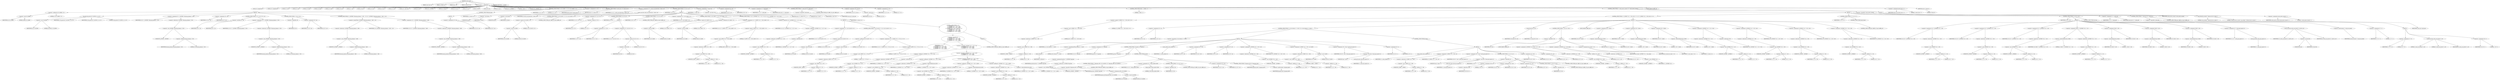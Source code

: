 digraph cache_insert {  
"1000126" [label = "(METHOD,cache_insert)" ]
"1000127" [label = "(PARAM,const char *a1)" ]
"1000128" [label = "(PARAM,_DWORD *a2)" ]
"1000129" [label = "(PARAM,time_t a3)" ]
"1000130" [label = "(PARAM,unsigned int a4)" ]
"1000131" [label = "(PARAM,int a5)" ]
"1000132" [label = "(BLOCK,,)" ]
"1000133" [label = "(LOCAL,v9: unsigned int)" ]
"1000134" [label = "(LOCAL,v10: unsigned int)" ]
"1000135" [label = "(LOCAL,v11: int)" ]
"1000136" [label = "(LOCAL,v12: int)" ]
"1000137" [label = "(LOCAL,v13: bool)" ]
"1000138" [label = "(LOCAL,v14: bool)" ]
"1000139" [label = "(LOCAL,v15: bool)" ]
"1000140" [label = "(LOCAL,v16: int)" ]
"1000141" [label = "(LOCAL,v17: int)" ]
"1000142" [label = "(LOCAL,v18: int)" ]
"1000143" [label = "(LOCAL,v19: int)" ]
"1000144" [label = "(LOCAL,v20: int)" ]
"1000145" [label = "(LOCAL,v21: int)" ]
"1000146" [label = "(LOCAL,v22: const char *)" ]
"1000147" [label = "(LOCAL,v23: int)" ]
"1000148" [label = "(LOCAL,v24: _DWORD *)" ]
"1000149" [label = "(LOCAL,v25: time_t)" ]
"1000150" [label = "(LOCAL,v26: char *)" ]
"1000151" [label = "(LOCAL,v28: int)" ]
"1000152" [label = "(LOCAL,v29: int)" ]
"1000153" [label = "(LOCAL,v30: int)" ]
"1000154" [label = "(LOCAL,v31: int)" ]
"1000155" [label = "(LOCAL,v32: _DWORD *)" ]
"1000156" [label = "(LOCAL,s: char *)" ]
"1000157" [label = "(LOCAL,v34: _DWORD [ 12 ])" ]
"1000158" [label = "(CONTROL_STRUCTURE,if ( (a5 & 0x980) != 0 ),if ( (a5 & 0x980) != 0 ))" ]
"1000159" [label = "(<operator>.notEquals,(a5 & 0x980) != 0)" ]
"1000160" [label = "(<operator>.and,a5 & 0x980)" ]
"1000161" [label = "(IDENTIFIER,a5,a5 & 0x980)" ]
"1000162" [label = "(LITERAL,0x980,a5 & 0x980)" ]
"1000163" [label = "(LITERAL,0,(a5 & 0x980) != 0)" ]
"1000164" [label = "(BLOCK,,)" ]
"1000165" [label = "(log_query,log_query(a5 | 0x10000, a1, a2, 0))" ]
"1000166" [label = "(<operator>.or,a5 | 0x10000)" ]
"1000167" [label = "(IDENTIFIER,a5,a5 | 0x10000)" ]
"1000168" [label = "(LITERAL,0x10000,a5 | 0x10000)" ]
"1000169" [label = "(IDENTIFIER,a1,log_query(a5 | 0x10000, a1, a2, 0))" ]
"1000170" [label = "(IDENTIFIER,a2,log_query(a5 | 0x10000, a1, a2, 0))" ]
"1000171" [label = "(LITERAL,0,log_query(a5 | 0x10000, a1, a2, 0))" ]
"1000172" [label = "(<operator>.assignment,v9 = *(_DWORD *)(dnsmasq_daemon + 252))" ]
"1000173" [label = "(IDENTIFIER,v9,v9 = *(_DWORD *)(dnsmasq_daemon + 252))" ]
"1000174" [label = "(<operator>.indirection,*(_DWORD *)(dnsmasq_daemon + 252))" ]
"1000175" [label = "(<operator>.cast,(_DWORD *)(dnsmasq_daemon + 252))" ]
"1000176" [label = "(UNKNOWN,_DWORD *,_DWORD *)" ]
"1000177" [label = "(<operator>.addition,dnsmasq_daemon + 252)" ]
"1000178" [label = "(IDENTIFIER,dnsmasq_daemon,dnsmasq_daemon + 252)" ]
"1000179" [label = "(LITERAL,252,dnsmasq_daemon + 252)" ]
"1000180" [label = "(<operator>.assignment,v10 = a4)" ]
"1000181" [label = "(IDENTIFIER,v10,v10 = a4)" ]
"1000182" [label = "(IDENTIFIER,a4,v10 = a4)" ]
"1000183" [label = "(CONTROL_STRUCTURE,if ( v9 < a4 ),if ( v9 < a4 ))" ]
"1000184" [label = "(<operator>.lessThan,v9 < a4)" ]
"1000185" [label = "(IDENTIFIER,v9,v9 < a4)" ]
"1000186" [label = "(IDENTIFIER,a4,v9 < a4)" ]
"1000187" [label = "(<operator>.assignment,v10 = *(_DWORD *)(dnsmasq_daemon + 252))" ]
"1000188" [label = "(IDENTIFIER,v10,v10 = *(_DWORD *)(dnsmasq_daemon + 252))" ]
"1000189" [label = "(<operator>.indirection,*(_DWORD *)(dnsmasq_daemon + 252))" ]
"1000190" [label = "(<operator>.cast,(_DWORD *)(dnsmasq_daemon + 252))" ]
"1000191" [label = "(UNKNOWN,_DWORD *,_DWORD *)" ]
"1000192" [label = "(<operator>.addition,dnsmasq_daemon + 252)" ]
"1000193" [label = "(IDENTIFIER,dnsmasq_daemon,dnsmasq_daemon + 252)" ]
"1000194" [label = "(LITERAL,252,dnsmasq_daemon + 252)" ]
"1000195" [label = "(CONTROL_STRUCTURE,if ( !v9 ),if ( !v9 ))" ]
"1000196" [label = "(<operator>.logicalNot,!v9)" ]
"1000197" [label = "(IDENTIFIER,v9,!v9)" ]
"1000198" [label = "(<operator>.assignment,v10 = a4)" ]
"1000199" [label = "(IDENTIFIER,v10,v10 = a4)" ]
"1000200" [label = "(IDENTIFIER,a4,v10 = a4)" ]
"1000201" [label = "(CONTROL_STRUCTURE,if ( *(_DWORD *)(dnsmasq_daemon + 248) > v10 ),if ( *(_DWORD *)(dnsmasq_daemon + 248) > v10 ))" ]
"1000202" [label = "(<operator>.greaterThan,*(_DWORD *)(dnsmasq_daemon + 248) > v10)" ]
"1000203" [label = "(<operator>.indirection,*(_DWORD *)(dnsmasq_daemon + 248))" ]
"1000204" [label = "(<operator>.cast,(_DWORD *)(dnsmasq_daemon + 248))" ]
"1000205" [label = "(UNKNOWN,_DWORD *,_DWORD *)" ]
"1000206" [label = "(<operator>.addition,dnsmasq_daemon + 248)" ]
"1000207" [label = "(IDENTIFIER,dnsmasq_daemon,dnsmasq_daemon + 248)" ]
"1000208" [label = "(LITERAL,248,dnsmasq_daemon + 248)" ]
"1000209" [label = "(IDENTIFIER,v10,*(_DWORD *)(dnsmasq_daemon + 248) > v10)" ]
"1000210" [label = "(<operator>.assignment,v10 = *(_DWORD *)(dnsmasq_daemon + 248))" ]
"1000211" [label = "(IDENTIFIER,v10,v10 = *(_DWORD *)(dnsmasq_daemon + 248))" ]
"1000212" [label = "(<operator>.indirection,*(_DWORD *)(dnsmasq_daemon + 248))" ]
"1000213" [label = "(<operator>.cast,(_DWORD *)(dnsmasq_daemon + 248))" ]
"1000214" [label = "(UNKNOWN,_DWORD *,_DWORD *)" ]
"1000215" [label = "(<operator>.addition,dnsmasq_daemon + 248)" ]
"1000216" [label = "(IDENTIFIER,dnsmasq_daemon,dnsmasq_daemon + 248)" ]
"1000217" [label = "(LITERAL,248,dnsmasq_daemon + 248)" ]
"1000218" [label = "(CONTROL_STRUCTURE,else,else)" ]
"1000219" [label = "(BLOCK,,)" ]
"1000220" [label = "(<operator>.assignment,v10 = a4)" ]
"1000221" [label = "(IDENTIFIER,v10,v10 = a4)" ]
"1000222" [label = "(IDENTIFIER,a4,v10 = a4)" ]
"1000223" [label = "(<operator>.assignment,v11 = 0)" ]
"1000224" [label = "(IDENTIFIER,v11,v11 = 0)" ]
"1000225" [label = "(LITERAL,0,v11 = 0)" ]
"1000226" [label = "(CONTROL_STRUCTURE,if ( insert_error ),if ( insert_error ))" ]
"1000227" [label = "(IDENTIFIER,insert_error,if ( insert_error ))" ]
"1000228" [label = "(RETURN,return v11;,return v11;)" ]
"1000229" [label = "(IDENTIFIER,v11,return v11;)" ]
"1000230" [label = "(<operator>.assignment,v12 = cache_scan_free((int)a1, (int)a2, a3))" ]
"1000231" [label = "(IDENTIFIER,v12,v12 = cache_scan_free((int)a1, (int)a2, a3))" ]
"1000232" [label = "(cache_scan_free,cache_scan_free((int)a1, (int)a2, a3))" ]
"1000233" [label = "(<operator>.cast,(int)a1)" ]
"1000234" [label = "(UNKNOWN,int,int)" ]
"1000235" [label = "(IDENTIFIER,a1,(int)a1)" ]
"1000236" [label = "(<operator>.cast,(int)a2)" ]
"1000237" [label = "(UNKNOWN,int,int)" ]
"1000238" [label = "(IDENTIFIER,a2,(int)a2)" ]
"1000239" [label = "(IDENTIFIER,a3,cache_scan_free((int)a1, (int)a2, a3))" ]
"1000240" [label = "(CONTROL_STRUCTURE,if ( v12 ),if ( v12 ))" ]
"1000241" [label = "(IDENTIFIER,v12,if ( v12 ))" ]
"1000242" [label = "(BLOCK,,)" ]
"1000243" [label = "(CONTROL_STRUCTURE,if ( (a5 & 0x180) == 0 ),if ( (a5 & 0x180) == 0 ))" ]
"1000244" [label = "(<operator>.equals,(a5 & 0x180) == 0)" ]
"1000245" [label = "(<operator>.and,a5 & 0x180)" ]
"1000246" [label = "(IDENTIFIER,a5,a5 & 0x180)" ]
"1000247" [label = "(LITERAL,0x180,a5 & 0x180)" ]
"1000248" [label = "(LITERAL,0,(a5 & 0x180) == 0)" ]
"1000249" [label = "(CONTROL_STRUCTURE,goto LABEL_44;,goto LABEL_44;)" ]
"1000250" [label = "(<operator>.assignment,v13 = a2 == 0)" ]
"1000251" [label = "(IDENTIFIER,v13,v13 = a2 == 0)" ]
"1000252" [label = "(<operator>.equals,a2 == 0)" ]
"1000253" [label = "(IDENTIFIER,a2,a2 == 0)" ]
"1000254" [label = "(LITERAL,0,a2 == 0)" ]
"1000255" [label = "(CONTROL_STRUCTURE,if ( a2 ),if ( a2 ))" ]
"1000256" [label = "(IDENTIFIER,a2,if ( a2 ))" ]
"1000257" [label = "(BLOCK,,)" ]
"1000258" [label = "(<operator>.assignment,v11 = v12)" ]
"1000259" [label = "(IDENTIFIER,v11,v11 = v12)" ]
"1000260" [label = "(IDENTIFIER,v12,v11 = v12)" ]
"1000261" [label = "(<operator>.assignment,v13 = (a5 & 8) == 0)" ]
"1000262" [label = "(IDENTIFIER,v13,v13 = (a5 & 8) == 0)" ]
"1000263" [label = "(<operator>.equals,(a5 & 8) == 0)" ]
"1000264" [label = "(<operator>.and,a5 & 8)" ]
"1000265" [label = "(IDENTIFIER,a5,a5 & 8)" ]
"1000266" [label = "(LITERAL,8,a5 & 8)" ]
"1000267" [label = "(LITERAL,0,(a5 & 8) == 0)" ]
"1000268" [label = "(CONTROL_STRUCTURE,if ( v13 ),if ( v13 ))" ]
"1000269" [label = "(IDENTIFIER,v13,if ( v13 ))" ]
"1000270" [label = "(CONTROL_STRUCTURE,goto LABEL_44;,goto LABEL_44;)" ]
"1000271" [label = "(<operator>.assignment,v14 = (a5 & 0x80) == 0)" ]
"1000272" [label = "(IDENTIFIER,v14,v14 = (a5 & 0x80) == 0)" ]
"1000273" [label = "(<operator>.equals,(a5 & 0x80) == 0)" ]
"1000274" [label = "(<operator>.and,a5 & 0x80)" ]
"1000275" [label = "(IDENTIFIER,a5,a5 & 0x80)" ]
"1000276" [label = "(LITERAL,0x80,a5 & 0x80)" ]
"1000277" [label = "(LITERAL,0,(a5 & 0x80) == 0)" ]
"1000278" [label = "(CONTROL_STRUCTURE,if ( (a5 & 0x80) != 0 ),if ( (a5 & 0x80) != 0 ))" ]
"1000279" [label = "(<operator>.notEquals,(a5 & 0x80) != 0)" ]
"1000280" [label = "(<operator>.and,a5 & 0x80)" ]
"1000281" [label = "(IDENTIFIER,a5,a5 & 0x80)" ]
"1000282" [label = "(LITERAL,0x80,a5 & 0x80)" ]
"1000283" [label = "(LITERAL,0,(a5 & 0x80) != 0)" ]
"1000284" [label = "(<operator>.assignment,v14 = (*(_BYTE *)(v11 + 36) & 0x80) == 0)" ]
"1000285" [label = "(IDENTIFIER,v14,v14 = (*(_BYTE *)(v11 + 36) & 0x80) == 0)" ]
"1000286" [label = "(<operator>.equals,(*(_BYTE *)(v11 + 36) & 0x80) == 0)" ]
"1000287" [label = "(<operator>.and,*(_BYTE *)(v11 + 36) & 0x80)" ]
"1000288" [label = "(<operator>.indirection,*(_BYTE *)(v11 + 36))" ]
"1000289" [label = "(<operator>.cast,(_BYTE *)(v11 + 36))" ]
"1000290" [label = "(UNKNOWN,_BYTE *,_BYTE *)" ]
"1000291" [label = "(<operator>.addition,v11 + 36)" ]
"1000292" [label = "(IDENTIFIER,v11,v11 + 36)" ]
"1000293" [label = "(LITERAL,36,v11 + 36)" ]
"1000294" [label = "(LITERAL,0x80,*(_BYTE *)(v11 + 36) & 0x80)" ]
"1000295" [label = "(LITERAL,0,(*(_BYTE *)(v11 + 36) & 0x80) == 0)" ]
"1000296" [label = "(CONTROL_STRUCTURE,if ( v14 || *(_DWORD *)(v11 + 12) != *a2 ),if ( v14 || *(_DWORD *)(v11 + 12) != *a2 ))" ]
"1000297" [label = "(<operator>.logicalOr,v14 || *(_DWORD *)(v11 + 12) != *a2)" ]
"1000298" [label = "(IDENTIFIER,v14,v14 || *(_DWORD *)(v11 + 12) != *a2)" ]
"1000299" [label = "(<operator>.notEquals,*(_DWORD *)(v11 + 12) != *a2)" ]
"1000300" [label = "(<operator>.indirection,*(_DWORD *)(v11 + 12))" ]
"1000301" [label = "(<operator>.cast,(_DWORD *)(v11 + 12))" ]
"1000302" [label = "(UNKNOWN,_DWORD *,_DWORD *)" ]
"1000303" [label = "(<operator>.addition,v11 + 12)" ]
"1000304" [label = "(IDENTIFIER,v11,v11 + 12)" ]
"1000305" [label = "(LITERAL,12,v11 + 12)" ]
"1000306" [label = "(<operator>.indirection,*a2)" ]
"1000307" [label = "(IDENTIFIER,a2,*(_DWORD *)(v11 + 12) != *a2)" ]
"1000308" [label = "(BLOCK,,)" ]
"1000309" [label = "(<operator>.assignment,v15 = (a5 & 0x100) == 0)" ]
"1000310" [label = "(IDENTIFIER,v15,v15 = (a5 & 0x100) == 0)" ]
"1000311" [label = "(<operator>.equals,(a5 & 0x100) == 0)" ]
"1000312" [label = "(<operator>.and,a5 & 0x100)" ]
"1000313" [label = "(IDENTIFIER,a5,a5 & 0x100)" ]
"1000314" [label = "(LITERAL,0x100,a5 & 0x100)" ]
"1000315" [label = "(LITERAL,0,(a5 & 0x100) == 0)" ]
"1000316" [label = "(CONTROL_STRUCTURE,if ( (a5 & 0x100) != 0 ),if ( (a5 & 0x100) != 0 ))" ]
"1000317" [label = "(<operator>.notEquals,(a5 & 0x100) != 0)" ]
"1000318" [label = "(<operator>.and,a5 & 0x100)" ]
"1000319" [label = "(IDENTIFIER,a5,a5 & 0x100)" ]
"1000320" [label = "(LITERAL,0x100,a5 & 0x100)" ]
"1000321" [label = "(LITERAL,0,(a5 & 0x100) != 0)" ]
"1000322" [label = "(<operator>.assignment,v15 = (*(_BYTE *)(v11 + 37) & 1) == 0)" ]
"1000323" [label = "(IDENTIFIER,v15,v15 = (*(_BYTE *)(v11 + 37) & 1) == 0)" ]
"1000324" [label = "(<operator>.equals,(*(_BYTE *)(v11 + 37) & 1) == 0)" ]
"1000325" [label = "(<operator>.and,*(_BYTE *)(v11 + 37) & 1)" ]
"1000326" [label = "(<operator>.indirection,*(_BYTE *)(v11 + 37))" ]
"1000327" [label = "(<operator>.cast,(_BYTE *)(v11 + 37))" ]
"1000328" [label = "(UNKNOWN,_BYTE *,_BYTE *)" ]
"1000329" [label = "(<operator>.addition,v11 + 37)" ]
"1000330" [label = "(IDENTIFIER,v11,v11 + 37)" ]
"1000331" [label = "(LITERAL,37,v11 + 37)" ]
"1000332" [label = "(LITERAL,1,*(_BYTE *)(v11 + 37) & 1)" ]
"1000333" [label = "(LITERAL,0,(*(_BYTE *)(v11 + 37) & 1) == 0)" ]
"1000334" [label = "(CONTROL_STRUCTURE,if ( v15\n        || *(_DWORD *)(v11 + 12) != *a2\n        || *(_DWORD *)(v11 + 16) != a2[1]\n        || *(_DWORD *)(v11 + 20) != a2[2]\n        || *(_DWORD *)(v11 + 24) != a2[3] ),if ( v15\n        || *(_DWORD *)(v11 + 12) != *a2\n        || *(_DWORD *)(v11 + 16) != a2[1]\n        || *(_DWORD *)(v11 + 20) != a2[2]\n        || *(_DWORD *)(v11 + 24) != a2[3] ))" ]
"1000335" [label = "(<operator>.logicalOr,v15\n        || *(_DWORD *)(v11 + 12) != *a2\n        || *(_DWORD *)(v11 + 16) != a2[1]\n        || *(_DWORD *)(v11 + 20) != a2[2]\n        || *(_DWORD *)(v11 + 24) != a2[3])" ]
"1000336" [label = "(IDENTIFIER,v15,v15\n        || *(_DWORD *)(v11 + 12) != *a2\n        || *(_DWORD *)(v11 + 16) != a2[1]\n        || *(_DWORD *)(v11 + 20) != a2[2]\n        || *(_DWORD *)(v11 + 24) != a2[3])" ]
"1000337" [label = "(<operator>.logicalOr,*(_DWORD *)(v11 + 12) != *a2\n        || *(_DWORD *)(v11 + 16) != a2[1]\n        || *(_DWORD *)(v11 + 20) != a2[2]\n        || *(_DWORD *)(v11 + 24) != a2[3])" ]
"1000338" [label = "(<operator>.notEquals,*(_DWORD *)(v11 + 12) != *a2)" ]
"1000339" [label = "(<operator>.indirection,*(_DWORD *)(v11 + 12))" ]
"1000340" [label = "(<operator>.cast,(_DWORD *)(v11 + 12))" ]
"1000341" [label = "(UNKNOWN,_DWORD *,_DWORD *)" ]
"1000342" [label = "(<operator>.addition,v11 + 12)" ]
"1000343" [label = "(IDENTIFIER,v11,v11 + 12)" ]
"1000344" [label = "(LITERAL,12,v11 + 12)" ]
"1000345" [label = "(<operator>.indirection,*a2)" ]
"1000346" [label = "(IDENTIFIER,a2,*(_DWORD *)(v11 + 12) != *a2)" ]
"1000347" [label = "(<operator>.logicalOr,*(_DWORD *)(v11 + 16) != a2[1]\n        || *(_DWORD *)(v11 + 20) != a2[2]\n        || *(_DWORD *)(v11 + 24) != a2[3])" ]
"1000348" [label = "(<operator>.notEquals,*(_DWORD *)(v11 + 16) != a2[1])" ]
"1000349" [label = "(<operator>.indirection,*(_DWORD *)(v11 + 16))" ]
"1000350" [label = "(<operator>.cast,(_DWORD *)(v11 + 16))" ]
"1000351" [label = "(UNKNOWN,_DWORD *,_DWORD *)" ]
"1000352" [label = "(<operator>.addition,v11 + 16)" ]
"1000353" [label = "(IDENTIFIER,v11,v11 + 16)" ]
"1000354" [label = "(LITERAL,16,v11 + 16)" ]
"1000355" [label = "(<operator>.indirectIndexAccess,a2[1])" ]
"1000356" [label = "(IDENTIFIER,a2,*(_DWORD *)(v11 + 16) != a2[1])" ]
"1000357" [label = "(LITERAL,1,*(_DWORD *)(v11 + 16) != a2[1])" ]
"1000358" [label = "(<operator>.logicalOr,*(_DWORD *)(v11 + 20) != a2[2]\n        || *(_DWORD *)(v11 + 24) != a2[3])" ]
"1000359" [label = "(<operator>.notEquals,*(_DWORD *)(v11 + 20) != a2[2])" ]
"1000360" [label = "(<operator>.indirection,*(_DWORD *)(v11 + 20))" ]
"1000361" [label = "(<operator>.cast,(_DWORD *)(v11 + 20))" ]
"1000362" [label = "(UNKNOWN,_DWORD *,_DWORD *)" ]
"1000363" [label = "(<operator>.addition,v11 + 20)" ]
"1000364" [label = "(IDENTIFIER,v11,v11 + 20)" ]
"1000365" [label = "(LITERAL,20,v11 + 20)" ]
"1000366" [label = "(<operator>.indirectIndexAccess,a2[2])" ]
"1000367" [label = "(IDENTIFIER,a2,*(_DWORD *)(v11 + 20) != a2[2])" ]
"1000368" [label = "(LITERAL,2,*(_DWORD *)(v11 + 20) != a2[2])" ]
"1000369" [label = "(<operator>.notEquals,*(_DWORD *)(v11 + 24) != a2[3])" ]
"1000370" [label = "(<operator>.indirection,*(_DWORD *)(v11 + 24))" ]
"1000371" [label = "(<operator>.cast,(_DWORD *)(v11 + 24))" ]
"1000372" [label = "(UNKNOWN,_DWORD *,_DWORD *)" ]
"1000373" [label = "(<operator>.addition,v11 + 24)" ]
"1000374" [label = "(IDENTIFIER,v11,v11 + 24)" ]
"1000375" [label = "(LITERAL,24,v11 + 24)" ]
"1000376" [label = "(<operator>.indirectIndexAccess,a2[3])" ]
"1000377" [label = "(IDENTIFIER,a2,*(_DWORD *)(v11 + 24) != a2[3])" ]
"1000378" [label = "(LITERAL,3,*(_DWORD *)(v11 + 24) != a2[3])" ]
"1000379" [label = "(BLOCK,,)" ]
"1000380" [label = "(CONTROL_STRUCTURE,goto LABEL_44;,goto LABEL_44;)" ]
"1000381" [label = "(RETURN,return v11;,return v11;)" ]
"1000382" [label = "(IDENTIFIER,v11,return v11;)" ]
"1000383" [label = "(<operator>.assignment,s = (char *)a1)" ]
"1000384" [label = "(IDENTIFIER,s,s = (char *)a1)" ]
"1000385" [label = "(<operator>.cast,(char *)a1)" ]
"1000386" [label = "(UNKNOWN,char *,char *)" ]
"1000387" [label = "(IDENTIFIER,a1,(char *)a1)" ]
"1000388" [label = "(<operator>.assignment,v32 = a2)" ]
"1000389" [label = "(IDENTIFIER,v32,v32 = a2)" ]
"1000390" [label = "(IDENTIFIER,a2,v32 = a2)" ]
"1000391" [label = "(<operator>.assignment,v11 = cache_tail)" ]
"1000392" [label = "(IDENTIFIER,v11,v11 = cache_tail)" ]
"1000393" [label = "(IDENTIFIER,cache_tail,v11 = cache_tail)" ]
"1000394" [label = "(CONTROL_STRUCTURE,if ( !cache_tail ),if ( !cache_tail ))" ]
"1000395" [label = "(<operator>.logicalNot,!cache_tail)" ]
"1000396" [label = "(IDENTIFIER,cache_tail,!cache_tail)" ]
"1000397" [label = "(CONTROL_STRUCTURE,goto LABEL_44;,goto LABEL_44;)" ]
"1000398" [label = "(<operator>.assignment,v16 = a5 & 4)" ]
"1000399" [label = "(IDENTIFIER,v16,v16 = a5 & 4)" ]
"1000400" [label = "(<operator>.and,a5 & 4)" ]
"1000401" [label = "(IDENTIFIER,a5,a5 & 4)" ]
"1000402" [label = "(LITERAL,4,a5 & 4)" ]
"1000403" [label = "(<operator>.assignment,v17 = 0)" ]
"1000404" [label = "(IDENTIFIER,v17,v17 = 0)" ]
"1000405" [label = "(LITERAL,0,v17 = 0)" ]
"1000406" [label = "(CONTROL_STRUCTURE,while ( 1 ),while ( 1 ))" ]
"1000407" [label = "(LITERAL,1,while ( 1 ))" ]
"1000408" [label = "(BLOCK,,)" ]
"1000409" [label = "(CONTROL_STRUCTURE,if ( (*(_WORD *)(v11 + 36) & 0xC) == 0 ),if ( (*(_WORD *)(v11 + 36) & 0xC) == 0 ))" ]
"1000410" [label = "(<operator>.equals,(*(_WORD *)(v11 + 36) & 0xC) == 0)" ]
"1000411" [label = "(<operator>.and,*(_WORD *)(v11 + 36) & 0xC)" ]
"1000412" [label = "(<operator>.indirection,*(_WORD *)(v11 + 36))" ]
"1000413" [label = "(<operator>.cast,(_WORD *)(v11 + 36))" ]
"1000414" [label = "(UNKNOWN,_WORD *,_WORD *)" ]
"1000415" [label = "(<operator>.addition,v11 + 36)" ]
"1000416" [label = "(IDENTIFIER,v11,v11 + 36)" ]
"1000417" [label = "(LITERAL,36,v11 + 36)" ]
"1000418" [label = "(LITERAL,0xC,*(_WORD *)(v11 + 36) & 0xC)" ]
"1000419" [label = "(LITERAL,0,(*(_WORD *)(v11 + 36) & 0xC) == 0)" ]
"1000420" [label = "(BLOCK,,)" ]
"1000421" [label = "(<operator>.assignment,v22 = a1)" ]
"1000422" [label = "(IDENTIFIER,v22,v22 = a1)" ]
"1000423" [label = "(IDENTIFIER,a1,v22 = a1)" ]
"1000424" [label = "(CONTROL_STRUCTURE,if ( a1 && strlen(a1) >= 0x32 ),if ( a1 && strlen(a1) >= 0x32 ))" ]
"1000425" [label = "(<operator>.logicalAnd,a1 && strlen(a1) >= 0x32)" ]
"1000426" [label = "(IDENTIFIER,a1,a1 && strlen(a1) >= 0x32)" ]
"1000427" [label = "(<operator>.greaterEqualsThan,strlen(a1) >= 0x32)" ]
"1000428" [label = "(strlen,strlen(a1))" ]
"1000429" [label = "(IDENTIFIER,a1,strlen(a1))" ]
"1000430" [label = "(LITERAL,0x32,strlen(a1) >= 0x32)" ]
"1000431" [label = "(BLOCK,,)" ]
"1000432" [label = "(<operator>.assignment,v23 = big_free)" ]
"1000433" [label = "(IDENTIFIER,v23,v23 = big_free)" ]
"1000434" [label = "(IDENTIFIER,big_free,v23 = big_free)" ]
"1000435" [label = "(CONTROL_STRUCTURE,if ( big_free ),if ( big_free ))" ]
"1000436" [label = "(IDENTIFIER,big_free,if ( big_free ))" ]
"1000437" [label = "(BLOCK,,)" ]
"1000438" [label = "(<operator>.assignment,big_free = *(_DWORD *)big_free)" ]
"1000439" [label = "(IDENTIFIER,big_free,big_free = *(_DWORD *)big_free)" ]
"1000440" [label = "(<operator>.indirection,*(_DWORD *)big_free)" ]
"1000441" [label = "(<operator>.cast,(_DWORD *)big_free)" ]
"1000442" [label = "(UNKNOWN,_DWORD *,_DWORD *)" ]
"1000443" [label = "(IDENTIFIER,big_free,(_DWORD *)big_free)" ]
"1000444" [label = "(CONTROL_STRUCTURE,else,else)" ]
"1000445" [label = "(BLOCK,,)" ]
"1000446" [label = "(CONTROL_STRUCTURE,if ( !(bignames_left | a5 & 0x5000) ),if ( !(bignames_left | a5 & 0x5000) ))" ]
"1000447" [label = "(<operator>.logicalNot,!(bignames_left | a5 & 0x5000))" ]
"1000448" [label = "(<operator>.or,bignames_left | a5 & 0x5000)" ]
"1000449" [label = "(IDENTIFIER,bignames_left,bignames_left | a5 & 0x5000)" ]
"1000450" [label = "(<operator>.and,a5 & 0x5000)" ]
"1000451" [label = "(IDENTIFIER,a5,a5 & 0x5000)" ]
"1000452" [label = "(LITERAL,0x5000,a5 & 0x5000)" ]
"1000453" [label = "(CONTROL_STRUCTURE,goto LABEL_44;,goto LABEL_44;)" ]
"1000454" [label = "(<operator>.assignment,v31 = whine_malloc(1028))" ]
"1000455" [label = "(IDENTIFIER,v31,v31 = whine_malloc(1028))" ]
"1000456" [label = "(whine_malloc,whine_malloc(1028))" ]
"1000457" [label = "(LITERAL,1028,whine_malloc(1028))" ]
"1000458" [label = "(CONTROL_STRUCTURE,if ( !v31 ),if ( !v31 ))" ]
"1000459" [label = "(<operator>.logicalNot,!v31)" ]
"1000460" [label = "(IDENTIFIER,v31,!v31)" ]
"1000461" [label = "(CONTROL_STRUCTURE,goto LABEL_44;,goto LABEL_44;)" ]
"1000462" [label = "(<operator>.assignment,v23 = v31)" ]
"1000463" [label = "(IDENTIFIER,v23,v23 = v31)" ]
"1000464" [label = "(IDENTIFIER,v31,v23 = v31)" ]
"1000465" [label = "(CONTROL_STRUCTURE,if ( bignames_left ),if ( bignames_left ))" ]
"1000466" [label = "(IDENTIFIER,bignames_left,if ( bignames_left ))" ]
"1000467" [label = "(<operator>.preDecrement,--bignames_left)" ]
"1000468" [label = "(IDENTIFIER,bignames_left,--bignames_left)" ]
"1000469" [label = "(cache_unlink,cache_unlink(v11))" ]
"1000470" [label = "(IDENTIFIER,v11,cache_unlink(v11))" ]
"1000471" [label = "(<operator>.assignment,v24 = v32)" ]
"1000472" [label = "(IDENTIFIER,v24,v24 = v32)" ]
"1000473" [label = "(IDENTIFIER,v32,v24 = v32)" ]
"1000474" [label = "(<operator>.assignment,v25 = a3)" ]
"1000475" [label = "(IDENTIFIER,v25,v25 = a3)" ]
"1000476" [label = "(IDENTIFIER,a3,v25 = a3)" ]
"1000477" [label = "(<operator>.assignment,*(_DWORD *)(v11 + 40) = v23)" ]
"1000478" [label = "(<operator>.indirection,*(_DWORD *)(v11 + 40))" ]
"1000479" [label = "(<operator>.cast,(_DWORD *)(v11 + 40))" ]
"1000480" [label = "(UNKNOWN,_DWORD *,_DWORD *)" ]
"1000481" [label = "(<operator>.addition,v11 + 40)" ]
"1000482" [label = "(IDENTIFIER,v11,v11 + 40)" ]
"1000483" [label = "(LITERAL,40,v11 + 40)" ]
"1000484" [label = "(IDENTIFIER,v23,*(_DWORD *)(v11 + 40) = v23)" ]
"1000485" [label = "(<operator>.assignment,*(_WORD *)(v11 + 36) = a5 | 0x200)" ]
"1000486" [label = "(<operator>.indirection,*(_WORD *)(v11 + 36))" ]
"1000487" [label = "(<operator>.cast,(_WORD *)(v11 + 36))" ]
"1000488" [label = "(UNKNOWN,_WORD *,_WORD *)" ]
"1000489" [label = "(<operator>.addition,v11 + 36)" ]
"1000490" [label = "(IDENTIFIER,v11,v11 + 36)" ]
"1000491" [label = "(LITERAL,36,v11 + 36)" ]
"1000492" [label = "(<operator>.or,a5 | 0x200)" ]
"1000493" [label = "(IDENTIFIER,a5,a5 | 0x200)" ]
"1000494" [label = "(LITERAL,0x200,a5 | 0x200)" ]
"1000495" [label = "(<operator>.assignment,v26 = (char *)cache_get_name(v11))" ]
"1000496" [label = "(IDENTIFIER,v26,v26 = (char *)cache_get_name(v11))" ]
"1000497" [label = "(<operator>.cast,(char *)cache_get_name(v11))" ]
"1000498" [label = "(UNKNOWN,char *,char *)" ]
"1000499" [label = "(cache_get_name,cache_get_name(v11))" ]
"1000500" [label = "(IDENTIFIER,v11,cache_get_name(v11))" ]
"1000501" [label = "(<operator>.assignment,v22 = s)" ]
"1000502" [label = "(IDENTIFIER,v22,v22 = s)" ]
"1000503" [label = "(IDENTIFIER,s,v22 = s)" ]
"1000504" [label = "(CONTROL_STRUCTURE,else,else)" ]
"1000505" [label = "(BLOCK,,)" ]
"1000506" [label = "(cache_unlink,cache_unlink(v11))" ]
"1000507" [label = "(IDENTIFIER,v11,cache_unlink(v11))" ]
"1000508" [label = "(<operator>.assignment,*(_WORD *)(v11 + 36) = a5)" ]
"1000509" [label = "(<operator>.indirection,*(_WORD *)(v11 + 36))" ]
"1000510" [label = "(<operator>.cast,(_WORD *)(v11 + 36))" ]
"1000511" [label = "(UNKNOWN,_WORD *,_WORD *)" ]
"1000512" [label = "(<operator>.addition,v11 + 36)" ]
"1000513" [label = "(IDENTIFIER,v11,v11 + 36)" ]
"1000514" [label = "(LITERAL,36,v11 + 36)" ]
"1000515" [label = "(IDENTIFIER,a5,*(_WORD *)(v11 + 36) = a5)" ]
"1000516" [label = "(<operator>.assignment,v26 = (char *)cache_get_name(v11))" ]
"1000517" [label = "(IDENTIFIER,v26,v26 = (char *)cache_get_name(v11))" ]
"1000518" [label = "(<operator>.cast,(char *)cache_get_name(v11))" ]
"1000519" [label = "(UNKNOWN,char *,char *)" ]
"1000520" [label = "(cache_get_name,cache_get_name(v11))" ]
"1000521" [label = "(IDENTIFIER,v11,cache_get_name(v11))" ]
"1000522" [label = "(CONTROL_STRUCTURE,if ( !a1 ),if ( !a1 ))" ]
"1000523" [label = "(<operator>.logicalNot,!a1)" ]
"1000524" [label = "(IDENTIFIER,a1,!a1)" ]
"1000525" [label = "(BLOCK,,)" ]
"1000526" [label = "(<operator>.assignment,*v26 = 0)" ]
"1000527" [label = "(<operator>.indirection,*v26)" ]
"1000528" [label = "(IDENTIFIER,v26,*v26 = 0)" ]
"1000529" [label = "(LITERAL,0,*v26 = 0)" ]
"1000530" [label = "(<operator>.assignment,v24 = v32)" ]
"1000531" [label = "(IDENTIFIER,v24,v24 = v32)" ]
"1000532" [label = "(IDENTIFIER,v32,v24 = v32)" ]
"1000533" [label = "(<operator>.assignment,v25 = a3)" ]
"1000534" [label = "(IDENTIFIER,v25,v25 = a3)" ]
"1000535" [label = "(IDENTIFIER,a3,v25 = a3)" ]
"1000536" [label = "(CONTROL_STRUCTURE,if ( !v32 ),if ( !v32 ))" ]
"1000537" [label = "(<operator>.logicalNot,!v32)" ]
"1000538" [label = "(IDENTIFIER,v32,!v32)" ]
"1000539" [label = "(CONTROL_STRUCTURE,goto LABEL_50;,goto LABEL_50;)" ]
"1000540" [label = "(CONTROL_STRUCTURE,goto LABEL_49;,goto LABEL_49;)" ]
"1000541" [label = "(<operator>.assignment,v24 = v32)" ]
"1000542" [label = "(IDENTIFIER,v24,v24 = v32)" ]
"1000543" [label = "(IDENTIFIER,v32,v24 = v32)" ]
"1000544" [label = "(<operator>.assignment,v25 = a3)" ]
"1000545" [label = "(IDENTIFIER,v25,v25 = a3)" ]
"1000546" [label = "(IDENTIFIER,a3,v25 = a3)" ]
"1000547" [label = "(strcpy,strcpy(v26, v22))" ]
"1000548" [label = "(IDENTIFIER,v26,strcpy(v26, v22))" ]
"1000549" [label = "(IDENTIFIER,v22,strcpy(v26, v22))" ]
"1000550" [label = "(CONTROL_STRUCTURE,if ( !v24 ),if ( !v24 ))" ]
"1000551" [label = "(<operator>.logicalNot,!v24)" ]
"1000552" [label = "(IDENTIFIER,v24,!v24)" ]
"1000553" [label = "(BLOCK,,)" ]
"1000554" [label = "(JUMP_TARGET,LABEL_50)" ]
"1000555" [label = "(<operator>.assignment,*(_DWORD *)(v11 + 28) = v10 + v25)" ]
"1000556" [label = "(<operator>.indirection,*(_DWORD *)(v11 + 28))" ]
"1000557" [label = "(<operator>.cast,(_DWORD *)(v11 + 28))" ]
"1000558" [label = "(UNKNOWN,_DWORD *,_DWORD *)" ]
"1000559" [label = "(<operator>.addition,v11 + 28)" ]
"1000560" [label = "(IDENTIFIER,v11,v11 + 28)" ]
"1000561" [label = "(LITERAL,28,v11 + 28)" ]
"1000562" [label = "(<operator>.addition,v10 + v25)" ]
"1000563" [label = "(IDENTIFIER,v10,v10 + v25)" ]
"1000564" [label = "(IDENTIFIER,v25,v10 + v25)" ]
"1000565" [label = "(<operator>.assignment,*(_DWORD *)v11 = new_chain)" ]
"1000566" [label = "(<operator>.indirection,*(_DWORD *)v11)" ]
"1000567" [label = "(<operator>.cast,(_DWORD *)v11)" ]
"1000568" [label = "(UNKNOWN,_DWORD *,_DWORD *)" ]
"1000569" [label = "(IDENTIFIER,v11,(_DWORD *)v11)" ]
"1000570" [label = "(IDENTIFIER,new_chain,*(_DWORD *)v11 = new_chain)" ]
"1000571" [label = "(<operator>.assignment,new_chain = v11)" ]
"1000572" [label = "(IDENTIFIER,new_chain,new_chain = v11)" ]
"1000573" [label = "(IDENTIFIER,v11,new_chain = v11)" ]
"1000574" [label = "(RETURN,return v11;,return v11;)" ]
"1000575" [label = "(IDENTIFIER,v11,return v11;)" ]
"1000576" [label = "(JUMP_TARGET,LABEL_49)" ]
"1000577" [label = "(<operator>.assignment,v28 = v24[1])" ]
"1000578" [label = "(IDENTIFIER,v28,v28 = v24[1])" ]
"1000579" [label = "(<operator>.indirectIndexAccess,v24[1])" ]
"1000580" [label = "(IDENTIFIER,v24,v28 = v24[1])" ]
"1000581" [label = "(LITERAL,1,v28 = v24[1])" ]
"1000582" [label = "(<operator>.assignment,v29 = v24[2])" ]
"1000583" [label = "(IDENTIFIER,v29,v29 = v24[2])" ]
"1000584" [label = "(<operator>.indirectIndexAccess,v24[2])" ]
"1000585" [label = "(IDENTIFIER,v24,v29 = v24[2])" ]
"1000586" [label = "(LITERAL,2,v29 = v24[2])" ]
"1000587" [label = "(<operator>.assignment,v30 = v24[3])" ]
"1000588" [label = "(IDENTIFIER,v30,v30 = v24[3])" ]
"1000589" [label = "(<operator>.indirectIndexAccess,v24[3])" ]
"1000590" [label = "(IDENTIFIER,v24,v30 = v24[3])" ]
"1000591" [label = "(LITERAL,3,v30 = v24[3])" ]
"1000592" [label = "(<operator>.assignment,*(_DWORD *)(v11 + 12) = *v24)" ]
"1000593" [label = "(<operator>.indirection,*(_DWORD *)(v11 + 12))" ]
"1000594" [label = "(<operator>.cast,(_DWORD *)(v11 + 12))" ]
"1000595" [label = "(UNKNOWN,_DWORD *,_DWORD *)" ]
"1000596" [label = "(<operator>.addition,v11 + 12)" ]
"1000597" [label = "(IDENTIFIER,v11,v11 + 12)" ]
"1000598" [label = "(LITERAL,12,v11 + 12)" ]
"1000599" [label = "(<operator>.indirection,*v24)" ]
"1000600" [label = "(IDENTIFIER,v24,*(_DWORD *)(v11 + 12) = *v24)" ]
"1000601" [label = "(<operator>.assignment,*(_DWORD *)(v11 + 16) = v28)" ]
"1000602" [label = "(<operator>.indirection,*(_DWORD *)(v11 + 16))" ]
"1000603" [label = "(<operator>.cast,(_DWORD *)(v11 + 16))" ]
"1000604" [label = "(UNKNOWN,_DWORD *,_DWORD *)" ]
"1000605" [label = "(<operator>.addition,v11 + 16)" ]
"1000606" [label = "(IDENTIFIER,v11,v11 + 16)" ]
"1000607" [label = "(LITERAL,16,v11 + 16)" ]
"1000608" [label = "(IDENTIFIER,v28,*(_DWORD *)(v11 + 16) = v28)" ]
"1000609" [label = "(<operator>.assignment,*(_DWORD *)(v11 + 20) = v29)" ]
"1000610" [label = "(<operator>.indirection,*(_DWORD *)(v11 + 20))" ]
"1000611" [label = "(<operator>.cast,(_DWORD *)(v11 + 20))" ]
"1000612" [label = "(UNKNOWN,_DWORD *,_DWORD *)" ]
"1000613" [label = "(<operator>.addition,v11 + 20)" ]
"1000614" [label = "(IDENTIFIER,v11,v11 + 20)" ]
"1000615" [label = "(LITERAL,20,v11 + 20)" ]
"1000616" [label = "(IDENTIFIER,v29,*(_DWORD *)(v11 + 20) = v29)" ]
"1000617" [label = "(<operator>.assignment,*(_DWORD *)(v11 + 24) = v30)" ]
"1000618" [label = "(<operator>.indirection,*(_DWORD *)(v11 + 24))" ]
"1000619" [label = "(<operator>.cast,(_DWORD *)(v11 + 24))" ]
"1000620" [label = "(UNKNOWN,_DWORD *,_DWORD *)" ]
"1000621" [label = "(<operator>.addition,v11 + 24)" ]
"1000622" [label = "(IDENTIFIER,v11,v11 + 24)" ]
"1000623" [label = "(LITERAL,24,v11 + 24)" ]
"1000624" [label = "(IDENTIFIER,v30,*(_DWORD *)(v11 + 24) = v30)" ]
"1000625" [label = "(CONTROL_STRUCTURE,goto LABEL_50;,goto LABEL_50;)" ]
"1000626" [label = "(CONTROL_STRUCTURE,if ( v17 ),if ( v17 ))" ]
"1000627" [label = "(IDENTIFIER,v17,if ( v17 ))" ]
"1000628" [label = "(CONTROL_STRUCTURE,break;,break;)" ]
"1000629" [label = "(CONTROL_STRUCTURE,if ( v16 ),if ( v16 ))" ]
"1000630" [label = "(IDENTIFIER,v16,if ( v16 ))" ]
"1000631" [label = "(BLOCK,,)" ]
"1000632" [label = "(<operator>.assignment,v18 = *(_DWORD *)(v11 + 16))" ]
"1000633" [label = "(IDENTIFIER,v18,v18 = *(_DWORD *)(v11 + 16))" ]
"1000634" [label = "(<operator>.indirection,*(_DWORD *)(v11 + 16))" ]
"1000635" [label = "(<operator>.cast,(_DWORD *)(v11 + 16))" ]
"1000636" [label = "(UNKNOWN,_DWORD *,_DWORD *)" ]
"1000637" [label = "(<operator>.addition,v11 + 16)" ]
"1000638" [label = "(IDENTIFIER,v11,v11 + 16)" ]
"1000639" [label = "(LITERAL,16,v11 + 16)" ]
"1000640" [label = "(<operator>.assignment,v19 = *(_DWORD *)(v11 + 20))" ]
"1000641" [label = "(IDENTIFIER,v19,v19 = *(_DWORD *)(v11 + 20))" ]
"1000642" [label = "(<operator>.indirection,*(_DWORD *)(v11 + 20))" ]
"1000643" [label = "(<operator>.cast,(_DWORD *)(v11 + 20))" ]
"1000644" [label = "(UNKNOWN,_DWORD *,_DWORD *)" ]
"1000645" [label = "(<operator>.addition,v11 + 20)" ]
"1000646" [label = "(IDENTIFIER,v11,v11 + 20)" ]
"1000647" [label = "(LITERAL,20,v11 + 20)" ]
"1000648" [label = "(<operator>.assignment,v20 = *(_DWORD *)(v11 + 24))" ]
"1000649" [label = "(IDENTIFIER,v20,v20 = *(_DWORD *)(v11 + 24))" ]
"1000650" [label = "(<operator>.indirection,*(_DWORD *)(v11 + 24))" ]
"1000651" [label = "(<operator>.cast,(_DWORD *)(v11 + 24))" ]
"1000652" [label = "(UNKNOWN,_DWORD *,_DWORD *)" ]
"1000653" [label = "(<operator>.addition,v11 + 24)" ]
"1000654" [label = "(IDENTIFIER,v11,v11 + 24)" ]
"1000655" [label = "(LITERAL,24,v11 + 24)" ]
"1000656" [label = "(<operator>.assignment,v34[0] = *(_DWORD *)(v11 + 12))" ]
"1000657" [label = "(<operator>.indirectIndexAccess,v34[0])" ]
"1000658" [label = "(IDENTIFIER,v34,v34[0] = *(_DWORD *)(v11 + 12))" ]
"1000659" [label = "(LITERAL,0,v34[0] = *(_DWORD *)(v11 + 12))" ]
"1000660" [label = "(<operator>.indirection,*(_DWORD *)(v11 + 12))" ]
"1000661" [label = "(<operator>.cast,(_DWORD *)(v11 + 12))" ]
"1000662" [label = "(UNKNOWN,_DWORD *,_DWORD *)" ]
"1000663" [label = "(<operator>.addition,v11 + 12)" ]
"1000664" [label = "(IDENTIFIER,v11,v11 + 12)" ]
"1000665" [label = "(LITERAL,12,v11 + 12)" ]
"1000666" [label = "(<operator>.assignment,v34[1] = v18)" ]
"1000667" [label = "(<operator>.indirectIndexAccess,v34[1])" ]
"1000668" [label = "(IDENTIFIER,v34,v34[1] = v18)" ]
"1000669" [label = "(LITERAL,1,v34[1] = v18)" ]
"1000670" [label = "(IDENTIFIER,v18,v34[1] = v18)" ]
"1000671" [label = "(<operator>.assignment,v34[2] = v19)" ]
"1000672" [label = "(<operator>.indirectIndexAccess,v34[2])" ]
"1000673" [label = "(IDENTIFIER,v34,v34[2] = v19)" ]
"1000674" [label = "(LITERAL,2,v34[2] = v19)" ]
"1000675" [label = "(IDENTIFIER,v19,v34[2] = v19)" ]
"1000676" [label = "(<operator>.assignment,v34[3] = v20)" ]
"1000677" [label = "(<operator>.indirectIndexAccess,v34[3])" ]
"1000678" [label = "(IDENTIFIER,v34,v34[3] = v20)" ]
"1000679" [label = "(LITERAL,3,v34[3] = v20)" ]
"1000680" [label = "(IDENTIFIER,v20,v34[3] = v20)" ]
"1000681" [label = "(<operator>.assignment,v21 = cache_get_name(v11))" ]
"1000682" [label = "(IDENTIFIER,v21,v21 = cache_get_name(v11))" ]
"1000683" [label = "(cache_get_name,cache_get_name(v11))" ]
"1000684" [label = "(IDENTIFIER,v11,cache_get_name(v11))" ]
"1000685" [label = "(cache_scan_free,cache_scan_free(v21, (int)v34, a3))" ]
"1000686" [label = "(IDENTIFIER,v21,cache_scan_free(v21, (int)v34, a3))" ]
"1000687" [label = "(<operator>.cast,(int)v34)" ]
"1000688" [label = "(UNKNOWN,int,int)" ]
"1000689" [label = "(IDENTIFIER,v34,(int)v34)" ]
"1000690" [label = "(IDENTIFIER,a3,cache_scan_free(v21, (int)v34, a3))" ]
"1000691" [label = "(<operator>.preIncrement,++cache_live_freed)" ]
"1000692" [label = "(IDENTIFIER,cache_live_freed,++cache_live_freed)" ]
"1000693" [label = "(<operator>.assignment,v17 = 1)" ]
"1000694" [label = "(IDENTIFIER,v17,v17 = 1)" ]
"1000695" [label = "(LITERAL,1,v17 = 1)" ]
"1000696" [label = "(CONTROL_STRUCTURE,else,else)" ]
"1000697" [label = "(BLOCK,,)" ]
"1000698" [label = "(<operator>.assignment,v17 = 0)" ]
"1000699" [label = "(IDENTIFIER,v17,v17 = 0)" ]
"1000700" [label = "(LITERAL,0,v17 = 0)" ]
"1000701" [label = "(cache_scan_free,cache_scan_free(0, 0, a3))" ]
"1000702" [label = "(LITERAL,0,cache_scan_free(0, 0, a3))" ]
"1000703" [label = "(LITERAL,0,cache_scan_free(0, 0, a3))" ]
"1000704" [label = "(IDENTIFIER,a3,cache_scan_free(0, 0, a3))" ]
"1000705" [label = "(<operator>.assignment,v16 = 1)" ]
"1000706" [label = "(IDENTIFIER,v16,v16 = 1)" ]
"1000707" [label = "(LITERAL,1,v16 = 1)" ]
"1000708" [label = "(<operator>.assignment,v11 = cache_tail)" ]
"1000709" [label = "(IDENTIFIER,v11,v11 = cache_tail)" ]
"1000710" [label = "(IDENTIFIER,cache_tail,v11 = cache_tail)" ]
"1000711" [label = "(CONTROL_STRUCTURE,if ( !cache_tail ),if ( !cache_tail ))" ]
"1000712" [label = "(<operator>.logicalNot,!cache_tail)" ]
"1000713" [label = "(IDENTIFIER,cache_tail,!cache_tail)" ]
"1000714" [label = "(CONTROL_STRUCTURE,goto LABEL_44;,goto LABEL_44;)" ]
"1000715" [label = "(CONTROL_STRUCTURE,if ( !cache_insert_warned ),if ( !cache_insert_warned ))" ]
"1000716" [label = "(<operator>.logicalNot,!cache_insert_warned)" ]
"1000717" [label = "(IDENTIFIER,cache_insert_warned,!cache_insert_warned)" ]
"1000718" [label = "(BLOCK,,)" ]
"1000719" [label = "(my_syslog,my_syslog(3, \"Internal error in cache.\"))" ]
"1000720" [label = "(LITERAL,3,my_syslog(3, \"Internal error in cache.\"))" ]
"1000721" [label = "(LITERAL,\"Internal error in cache.\",my_syslog(3, \"Internal error in cache.\"))" ]
"1000722" [label = "(<operator>.assignment,cache_insert_warned = 1)" ]
"1000723" [label = "(IDENTIFIER,cache_insert_warned,cache_insert_warned = 1)" ]
"1000724" [label = "(LITERAL,1,cache_insert_warned = 1)" ]
"1000725" [label = "(JUMP_TARGET,LABEL_44)" ]
"1000726" [label = "(<operator>.assignment,insert_error = 1)" ]
"1000727" [label = "(IDENTIFIER,insert_error,insert_error = 1)" ]
"1000728" [label = "(LITERAL,1,insert_error = 1)" ]
"1000729" [label = "(RETURN,return 0;,return 0;)" ]
"1000730" [label = "(LITERAL,0,return 0;)" ]
"1000731" [label = "(METHOD_RETURN,int __fastcall)" ]
  "1000126" -> "1000127" 
  "1000126" -> "1000128" 
  "1000126" -> "1000129" 
  "1000126" -> "1000130" 
  "1000126" -> "1000131" 
  "1000126" -> "1000132" 
  "1000126" -> "1000731" 
  "1000132" -> "1000133" 
  "1000132" -> "1000134" 
  "1000132" -> "1000135" 
  "1000132" -> "1000136" 
  "1000132" -> "1000137" 
  "1000132" -> "1000138" 
  "1000132" -> "1000139" 
  "1000132" -> "1000140" 
  "1000132" -> "1000141" 
  "1000132" -> "1000142" 
  "1000132" -> "1000143" 
  "1000132" -> "1000144" 
  "1000132" -> "1000145" 
  "1000132" -> "1000146" 
  "1000132" -> "1000147" 
  "1000132" -> "1000148" 
  "1000132" -> "1000149" 
  "1000132" -> "1000150" 
  "1000132" -> "1000151" 
  "1000132" -> "1000152" 
  "1000132" -> "1000153" 
  "1000132" -> "1000154" 
  "1000132" -> "1000155" 
  "1000132" -> "1000156" 
  "1000132" -> "1000157" 
  "1000132" -> "1000158" 
  "1000132" -> "1000223" 
  "1000132" -> "1000226" 
  "1000132" -> "1000230" 
  "1000132" -> "1000240" 
  "1000132" -> "1000383" 
  "1000132" -> "1000388" 
  "1000132" -> "1000391" 
  "1000132" -> "1000394" 
  "1000132" -> "1000398" 
  "1000132" -> "1000403" 
  "1000132" -> "1000406" 
  "1000132" -> "1000715" 
  "1000132" -> "1000725" 
  "1000132" -> "1000726" 
  "1000132" -> "1000729" 
  "1000158" -> "1000159" 
  "1000158" -> "1000164" 
  "1000158" -> "1000218" 
  "1000159" -> "1000160" 
  "1000159" -> "1000163" 
  "1000160" -> "1000161" 
  "1000160" -> "1000162" 
  "1000164" -> "1000165" 
  "1000164" -> "1000172" 
  "1000164" -> "1000180" 
  "1000164" -> "1000183" 
  "1000164" -> "1000195" 
  "1000164" -> "1000201" 
  "1000165" -> "1000166" 
  "1000165" -> "1000169" 
  "1000165" -> "1000170" 
  "1000165" -> "1000171" 
  "1000166" -> "1000167" 
  "1000166" -> "1000168" 
  "1000172" -> "1000173" 
  "1000172" -> "1000174" 
  "1000174" -> "1000175" 
  "1000175" -> "1000176" 
  "1000175" -> "1000177" 
  "1000177" -> "1000178" 
  "1000177" -> "1000179" 
  "1000180" -> "1000181" 
  "1000180" -> "1000182" 
  "1000183" -> "1000184" 
  "1000183" -> "1000187" 
  "1000184" -> "1000185" 
  "1000184" -> "1000186" 
  "1000187" -> "1000188" 
  "1000187" -> "1000189" 
  "1000189" -> "1000190" 
  "1000190" -> "1000191" 
  "1000190" -> "1000192" 
  "1000192" -> "1000193" 
  "1000192" -> "1000194" 
  "1000195" -> "1000196" 
  "1000195" -> "1000198" 
  "1000196" -> "1000197" 
  "1000198" -> "1000199" 
  "1000198" -> "1000200" 
  "1000201" -> "1000202" 
  "1000201" -> "1000210" 
  "1000202" -> "1000203" 
  "1000202" -> "1000209" 
  "1000203" -> "1000204" 
  "1000204" -> "1000205" 
  "1000204" -> "1000206" 
  "1000206" -> "1000207" 
  "1000206" -> "1000208" 
  "1000210" -> "1000211" 
  "1000210" -> "1000212" 
  "1000212" -> "1000213" 
  "1000213" -> "1000214" 
  "1000213" -> "1000215" 
  "1000215" -> "1000216" 
  "1000215" -> "1000217" 
  "1000218" -> "1000219" 
  "1000219" -> "1000220" 
  "1000220" -> "1000221" 
  "1000220" -> "1000222" 
  "1000223" -> "1000224" 
  "1000223" -> "1000225" 
  "1000226" -> "1000227" 
  "1000226" -> "1000228" 
  "1000228" -> "1000229" 
  "1000230" -> "1000231" 
  "1000230" -> "1000232" 
  "1000232" -> "1000233" 
  "1000232" -> "1000236" 
  "1000232" -> "1000239" 
  "1000233" -> "1000234" 
  "1000233" -> "1000235" 
  "1000236" -> "1000237" 
  "1000236" -> "1000238" 
  "1000240" -> "1000241" 
  "1000240" -> "1000242" 
  "1000242" -> "1000243" 
  "1000242" -> "1000250" 
  "1000242" -> "1000255" 
  "1000242" -> "1000268" 
  "1000242" -> "1000271" 
  "1000242" -> "1000278" 
  "1000242" -> "1000296" 
  "1000242" -> "1000381" 
  "1000243" -> "1000244" 
  "1000243" -> "1000249" 
  "1000244" -> "1000245" 
  "1000244" -> "1000248" 
  "1000245" -> "1000246" 
  "1000245" -> "1000247" 
  "1000250" -> "1000251" 
  "1000250" -> "1000252" 
  "1000252" -> "1000253" 
  "1000252" -> "1000254" 
  "1000255" -> "1000256" 
  "1000255" -> "1000257" 
  "1000257" -> "1000258" 
  "1000257" -> "1000261" 
  "1000258" -> "1000259" 
  "1000258" -> "1000260" 
  "1000261" -> "1000262" 
  "1000261" -> "1000263" 
  "1000263" -> "1000264" 
  "1000263" -> "1000267" 
  "1000264" -> "1000265" 
  "1000264" -> "1000266" 
  "1000268" -> "1000269" 
  "1000268" -> "1000270" 
  "1000271" -> "1000272" 
  "1000271" -> "1000273" 
  "1000273" -> "1000274" 
  "1000273" -> "1000277" 
  "1000274" -> "1000275" 
  "1000274" -> "1000276" 
  "1000278" -> "1000279" 
  "1000278" -> "1000284" 
  "1000279" -> "1000280" 
  "1000279" -> "1000283" 
  "1000280" -> "1000281" 
  "1000280" -> "1000282" 
  "1000284" -> "1000285" 
  "1000284" -> "1000286" 
  "1000286" -> "1000287" 
  "1000286" -> "1000295" 
  "1000287" -> "1000288" 
  "1000287" -> "1000294" 
  "1000288" -> "1000289" 
  "1000289" -> "1000290" 
  "1000289" -> "1000291" 
  "1000291" -> "1000292" 
  "1000291" -> "1000293" 
  "1000296" -> "1000297" 
  "1000296" -> "1000308" 
  "1000297" -> "1000298" 
  "1000297" -> "1000299" 
  "1000299" -> "1000300" 
  "1000299" -> "1000306" 
  "1000300" -> "1000301" 
  "1000301" -> "1000302" 
  "1000301" -> "1000303" 
  "1000303" -> "1000304" 
  "1000303" -> "1000305" 
  "1000306" -> "1000307" 
  "1000308" -> "1000309" 
  "1000308" -> "1000316" 
  "1000308" -> "1000334" 
  "1000309" -> "1000310" 
  "1000309" -> "1000311" 
  "1000311" -> "1000312" 
  "1000311" -> "1000315" 
  "1000312" -> "1000313" 
  "1000312" -> "1000314" 
  "1000316" -> "1000317" 
  "1000316" -> "1000322" 
  "1000317" -> "1000318" 
  "1000317" -> "1000321" 
  "1000318" -> "1000319" 
  "1000318" -> "1000320" 
  "1000322" -> "1000323" 
  "1000322" -> "1000324" 
  "1000324" -> "1000325" 
  "1000324" -> "1000333" 
  "1000325" -> "1000326" 
  "1000325" -> "1000332" 
  "1000326" -> "1000327" 
  "1000327" -> "1000328" 
  "1000327" -> "1000329" 
  "1000329" -> "1000330" 
  "1000329" -> "1000331" 
  "1000334" -> "1000335" 
  "1000334" -> "1000379" 
  "1000335" -> "1000336" 
  "1000335" -> "1000337" 
  "1000337" -> "1000338" 
  "1000337" -> "1000347" 
  "1000338" -> "1000339" 
  "1000338" -> "1000345" 
  "1000339" -> "1000340" 
  "1000340" -> "1000341" 
  "1000340" -> "1000342" 
  "1000342" -> "1000343" 
  "1000342" -> "1000344" 
  "1000345" -> "1000346" 
  "1000347" -> "1000348" 
  "1000347" -> "1000358" 
  "1000348" -> "1000349" 
  "1000348" -> "1000355" 
  "1000349" -> "1000350" 
  "1000350" -> "1000351" 
  "1000350" -> "1000352" 
  "1000352" -> "1000353" 
  "1000352" -> "1000354" 
  "1000355" -> "1000356" 
  "1000355" -> "1000357" 
  "1000358" -> "1000359" 
  "1000358" -> "1000369" 
  "1000359" -> "1000360" 
  "1000359" -> "1000366" 
  "1000360" -> "1000361" 
  "1000361" -> "1000362" 
  "1000361" -> "1000363" 
  "1000363" -> "1000364" 
  "1000363" -> "1000365" 
  "1000366" -> "1000367" 
  "1000366" -> "1000368" 
  "1000369" -> "1000370" 
  "1000369" -> "1000376" 
  "1000370" -> "1000371" 
  "1000371" -> "1000372" 
  "1000371" -> "1000373" 
  "1000373" -> "1000374" 
  "1000373" -> "1000375" 
  "1000376" -> "1000377" 
  "1000376" -> "1000378" 
  "1000379" -> "1000380" 
  "1000381" -> "1000382" 
  "1000383" -> "1000384" 
  "1000383" -> "1000385" 
  "1000385" -> "1000386" 
  "1000385" -> "1000387" 
  "1000388" -> "1000389" 
  "1000388" -> "1000390" 
  "1000391" -> "1000392" 
  "1000391" -> "1000393" 
  "1000394" -> "1000395" 
  "1000394" -> "1000397" 
  "1000395" -> "1000396" 
  "1000398" -> "1000399" 
  "1000398" -> "1000400" 
  "1000400" -> "1000401" 
  "1000400" -> "1000402" 
  "1000403" -> "1000404" 
  "1000403" -> "1000405" 
  "1000406" -> "1000407" 
  "1000406" -> "1000408" 
  "1000408" -> "1000409" 
  "1000408" -> "1000626" 
  "1000408" -> "1000629" 
  "1000408" -> "1000708" 
  "1000408" -> "1000711" 
  "1000409" -> "1000410" 
  "1000409" -> "1000420" 
  "1000410" -> "1000411" 
  "1000410" -> "1000419" 
  "1000411" -> "1000412" 
  "1000411" -> "1000418" 
  "1000412" -> "1000413" 
  "1000413" -> "1000414" 
  "1000413" -> "1000415" 
  "1000415" -> "1000416" 
  "1000415" -> "1000417" 
  "1000420" -> "1000421" 
  "1000420" -> "1000424" 
  "1000420" -> "1000547" 
  "1000420" -> "1000550" 
  "1000420" -> "1000576" 
  "1000420" -> "1000577" 
  "1000420" -> "1000582" 
  "1000420" -> "1000587" 
  "1000420" -> "1000592" 
  "1000420" -> "1000601" 
  "1000420" -> "1000609" 
  "1000420" -> "1000617" 
  "1000420" -> "1000625" 
  "1000421" -> "1000422" 
  "1000421" -> "1000423" 
  "1000424" -> "1000425" 
  "1000424" -> "1000431" 
  "1000424" -> "1000504" 
  "1000425" -> "1000426" 
  "1000425" -> "1000427" 
  "1000427" -> "1000428" 
  "1000427" -> "1000430" 
  "1000428" -> "1000429" 
  "1000431" -> "1000432" 
  "1000431" -> "1000435" 
  "1000431" -> "1000469" 
  "1000431" -> "1000471" 
  "1000431" -> "1000474" 
  "1000431" -> "1000477" 
  "1000431" -> "1000485" 
  "1000431" -> "1000495" 
  "1000431" -> "1000501" 
  "1000432" -> "1000433" 
  "1000432" -> "1000434" 
  "1000435" -> "1000436" 
  "1000435" -> "1000437" 
  "1000435" -> "1000444" 
  "1000437" -> "1000438" 
  "1000438" -> "1000439" 
  "1000438" -> "1000440" 
  "1000440" -> "1000441" 
  "1000441" -> "1000442" 
  "1000441" -> "1000443" 
  "1000444" -> "1000445" 
  "1000445" -> "1000446" 
  "1000445" -> "1000454" 
  "1000445" -> "1000458" 
  "1000445" -> "1000462" 
  "1000445" -> "1000465" 
  "1000446" -> "1000447" 
  "1000446" -> "1000453" 
  "1000447" -> "1000448" 
  "1000448" -> "1000449" 
  "1000448" -> "1000450" 
  "1000450" -> "1000451" 
  "1000450" -> "1000452" 
  "1000454" -> "1000455" 
  "1000454" -> "1000456" 
  "1000456" -> "1000457" 
  "1000458" -> "1000459" 
  "1000458" -> "1000461" 
  "1000459" -> "1000460" 
  "1000462" -> "1000463" 
  "1000462" -> "1000464" 
  "1000465" -> "1000466" 
  "1000465" -> "1000467" 
  "1000467" -> "1000468" 
  "1000469" -> "1000470" 
  "1000471" -> "1000472" 
  "1000471" -> "1000473" 
  "1000474" -> "1000475" 
  "1000474" -> "1000476" 
  "1000477" -> "1000478" 
  "1000477" -> "1000484" 
  "1000478" -> "1000479" 
  "1000479" -> "1000480" 
  "1000479" -> "1000481" 
  "1000481" -> "1000482" 
  "1000481" -> "1000483" 
  "1000485" -> "1000486" 
  "1000485" -> "1000492" 
  "1000486" -> "1000487" 
  "1000487" -> "1000488" 
  "1000487" -> "1000489" 
  "1000489" -> "1000490" 
  "1000489" -> "1000491" 
  "1000492" -> "1000493" 
  "1000492" -> "1000494" 
  "1000495" -> "1000496" 
  "1000495" -> "1000497" 
  "1000497" -> "1000498" 
  "1000497" -> "1000499" 
  "1000499" -> "1000500" 
  "1000501" -> "1000502" 
  "1000501" -> "1000503" 
  "1000504" -> "1000505" 
  "1000505" -> "1000506" 
  "1000505" -> "1000508" 
  "1000505" -> "1000516" 
  "1000505" -> "1000522" 
  "1000505" -> "1000541" 
  "1000505" -> "1000544" 
  "1000506" -> "1000507" 
  "1000508" -> "1000509" 
  "1000508" -> "1000515" 
  "1000509" -> "1000510" 
  "1000510" -> "1000511" 
  "1000510" -> "1000512" 
  "1000512" -> "1000513" 
  "1000512" -> "1000514" 
  "1000516" -> "1000517" 
  "1000516" -> "1000518" 
  "1000518" -> "1000519" 
  "1000518" -> "1000520" 
  "1000520" -> "1000521" 
  "1000522" -> "1000523" 
  "1000522" -> "1000525" 
  "1000523" -> "1000524" 
  "1000525" -> "1000526" 
  "1000525" -> "1000530" 
  "1000525" -> "1000533" 
  "1000525" -> "1000536" 
  "1000525" -> "1000540" 
  "1000526" -> "1000527" 
  "1000526" -> "1000529" 
  "1000527" -> "1000528" 
  "1000530" -> "1000531" 
  "1000530" -> "1000532" 
  "1000533" -> "1000534" 
  "1000533" -> "1000535" 
  "1000536" -> "1000537" 
  "1000536" -> "1000539" 
  "1000537" -> "1000538" 
  "1000541" -> "1000542" 
  "1000541" -> "1000543" 
  "1000544" -> "1000545" 
  "1000544" -> "1000546" 
  "1000547" -> "1000548" 
  "1000547" -> "1000549" 
  "1000550" -> "1000551" 
  "1000550" -> "1000553" 
  "1000551" -> "1000552" 
  "1000553" -> "1000554" 
  "1000553" -> "1000555" 
  "1000553" -> "1000565" 
  "1000553" -> "1000571" 
  "1000553" -> "1000574" 
  "1000555" -> "1000556" 
  "1000555" -> "1000562" 
  "1000556" -> "1000557" 
  "1000557" -> "1000558" 
  "1000557" -> "1000559" 
  "1000559" -> "1000560" 
  "1000559" -> "1000561" 
  "1000562" -> "1000563" 
  "1000562" -> "1000564" 
  "1000565" -> "1000566" 
  "1000565" -> "1000570" 
  "1000566" -> "1000567" 
  "1000567" -> "1000568" 
  "1000567" -> "1000569" 
  "1000571" -> "1000572" 
  "1000571" -> "1000573" 
  "1000574" -> "1000575" 
  "1000577" -> "1000578" 
  "1000577" -> "1000579" 
  "1000579" -> "1000580" 
  "1000579" -> "1000581" 
  "1000582" -> "1000583" 
  "1000582" -> "1000584" 
  "1000584" -> "1000585" 
  "1000584" -> "1000586" 
  "1000587" -> "1000588" 
  "1000587" -> "1000589" 
  "1000589" -> "1000590" 
  "1000589" -> "1000591" 
  "1000592" -> "1000593" 
  "1000592" -> "1000599" 
  "1000593" -> "1000594" 
  "1000594" -> "1000595" 
  "1000594" -> "1000596" 
  "1000596" -> "1000597" 
  "1000596" -> "1000598" 
  "1000599" -> "1000600" 
  "1000601" -> "1000602" 
  "1000601" -> "1000608" 
  "1000602" -> "1000603" 
  "1000603" -> "1000604" 
  "1000603" -> "1000605" 
  "1000605" -> "1000606" 
  "1000605" -> "1000607" 
  "1000609" -> "1000610" 
  "1000609" -> "1000616" 
  "1000610" -> "1000611" 
  "1000611" -> "1000612" 
  "1000611" -> "1000613" 
  "1000613" -> "1000614" 
  "1000613" -> "1000615" 
  "1000617" -> "1000618" 
  "1000617" -> "1000624" 
  "1000618" -> "1000619" 
  "1000619" -> "1000620" 
  "1000619" -> "1000621" 
  "1000621" -> "1000622" 
  "1000621" -> "1000623" 
  "1000626" -> "1000627" 
  "1000626" -> "1000628" 
  "1000629" -> "1000630" 
  "1000629" -> "1000631" 
  "1000629" -> "1000696" 
  "1000631" -> "1000632" 
  "1000631" -> "1000640" 
  "1000631" -> "1000648" 
  "1000631" -> "1000656" 
  "1000631" -> "1000666" 
  "1000631" -> "1000671" 
  "1000631" -> "1000676" 
  "1000631" -> "1000681" 
  "1000631" -> "1000685" 
  "1000631" -> "1000691" 
  "1000631" -> "1000693" 
  "1000632" -> "1000633" 
  "1000632" -> "1000634" 
  "1000634" -> "1000635" 
  "1000635" -> "1000636" 
  "1000635" -> "1000637" 
  "1000637" -> "1000638" 
  "1000637" -> "1000639" 
  "1000640" -> "1000641" 
  "1000640" -> "1000642" 
  "1000642" -> "1000643" 
  "1000643" -> "1000644" 
  "1000643" -> "1000645" 
  "1000645" -> "1000646" 
  "1000645" -> "1000647" 
  "1000648" -> "1000649" 
  "1000648" -> "1000650" 
  "1000650" -> "1000651" 
  "1000651" -> "1000652" 
  "1000651" -> "1000653" 
  "1000653" -> "1000654" 
  "1000653" -> "1000655" 
  "1000656" -> "1000657" 
  "1000656" -> "1000660" 
  "1000657" -> "1000658" 
  "1000657" -> "1000659" 
  "1000660" -> "1000661" 
  "1000661" -> "1000662" 
  "1000661" -> "1000663" 
  "1000663" -> "1000664" 
  "1000663" -> "1000665" 
  "1000666" -> "1000667" 
  "1000666" -> "1000670" 
  "1000667" -> "1000668" 
  "1000667" -> "1000669" 
  "1000671" -> "1000672" 
  "1000671" -> "1000675" 
  "1000672" -> "1000673" 
  "1000672" -> "1000674" 
  "1000676" -> "1000677" 
  "1000676" -> "1000680" 
  "1000677" -> "1000678" 
  "1000677" -> "1000679" 
  "1000681" -> "1000682" 
  "1000681" -> "1000683" 
  "1000683" -> "1000684" 
  "1000685" -> "1000686" 
  "1000685" -> "1000687" 
  "1000685" -> "1000690" 
  "1000687" -> "1000688" 
  "1000687" -> "1000689" 
  "1000691" -> "1000692" 
  "1000693" -> "1000694" 
  "1000693" -> "1000695" 
  "1000696" -> "1000697" 
  "1000697" -> "1000698" 
  "1000697" -> "1000701" 
  "1000697" -> "1000705" 
  "1000698" -> "1000699" 
  "1000698" -> "1000700" 
  "1000701" -> "1000702" 
  "1000701" -> "1000703" 
  "1000701" -> "1000704" 
  "1000705" -> "1000706" 
  "1000705" -> "1000707" 
  "1000708" -> "1000709" 
  "1000708" -> "1000710" 
  "1000711" -> "1000712" 
  "1000711" -> "1000714" 
  "1000712" -> "1000713" 
  "1000715" -> "1000716" 
  "1000715" -> "1000718" 
  "1000716" -> "1000717" 
  "1000718" -> "1000719" 
  "1000718" -> "1000722" 
  "1000719" -> "1000720" 
  "1000719" -> "1000721" 
  "1000722" -> "1000723" 
  "1000722" -> "1000724" 
  "1000726" -> "1000727" 
  "1000726" -> "1000728" 
  "1000729" -> "1000730" 
}
